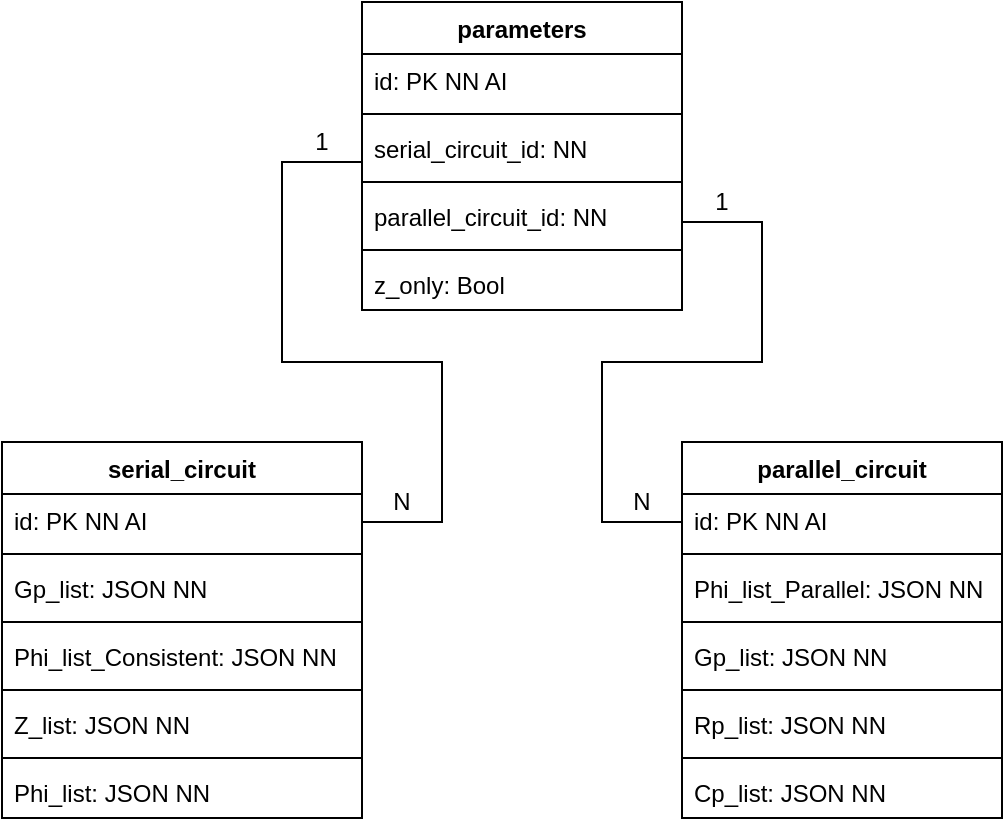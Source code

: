 <mxfile version="21.0.6" type="device"><diagram id="OtYZnX7mGi9Z4rE8U8-V" name="Страница 1"><mxGraphModel dx="956" dy="529" grid="1" gridSize="10" guides="1" tooltips="1" connect="1" arrows="1" fold="1" page="1" pageScale="1" pageWidth="827" pageHeight="1169" math="0" shadow="0"><root><mxCell id="0"/><mxCell id="1" parent="0"/><mxCell id="A6NE80T4TAQlHc2OVtD5-1" value="serial_circuit" style="swimlane;fontStyle=1;align=center;verticalAlign=top;childLayout=stackLayout;horizontal=1;startSize=26;horizontalStack=0;resizeParent=1;resizeParentMax=0;resizeLast=0;collapsible=1;marginBottom=0;whiteSpace=wrap;html=1;" vertex="1" parent="1"><mxGeometry x="140" y="280" width="180" height="188" as="geometry"/></mxCell><mxCell id="A6NE80T4TAQlHc2OVtD5-2" value="id: PK NN AI" style="text;align=left;verticalAlign=top;spacingLeft=4;spacingRight=4;overflow=hidden;rotatable=0;points=[[0,0.5],[1,0.5]];portConstraint=eastwest;whiteSpace=wrap;html=1;" vertex="1" parent="A6NE80T4TAQlHc2OVtD5-1"><mxGeometry y="26" width="180" height="26" as="geometry"/></mxCell><mxCell id="A6NE80T4TAQlHc2OVtD5-3" value="" style="line;strokeWidth=1;align=left;verticalAlign=middle;spacingTop=-1;spacingLeft=3;spacingRight=3;rotatable=0;labelPosition=right;points=[];portConstraint=eastwest;" vertex="1" parent="A6NE80T4TAQlHc2OVtD5-1"><mxGeometry y="52" width="180" height="8" as="geometry"/></mxCell><mxCell id="A6NE80T4TAQlHc2OVtD5-4" value="Gp_list: JSON NN" style="text;align=left;verticalAlign=top;spacingLeft=4;spacingRight=4;overflow=hidden;rotatable=0;points=[[0,0.5],[1,0.5]];portConstraint=eastwest;whiteSpace=wrap;html=1;" vertex="1" parent="A6NE80T4TAQlHc2OVtD5-1"><mxGeometry y="60" width="180" height="26" as="geometry"/></mxCell><mxCell id="A6NE80T4TAQlHc2OVtD5-20" value="" style="line;strokeWidth=1;align=left;verticalAlign=middle;spacingTop=-1;spacingLeft=3;spacingRight=3;rotatable=0;labelPosition=right;points=[];portConstraint=eastwest;" vertex="1" parent="A6NE80T4TAQlHc2OVtD5-1"><mxGeometry y="86" width="180" height="8" as="geometry"/></mxCell><mxCell id="A6NE80T4TAQlHc2OVtD5-28" value="Phi_list_Consistent: JSON&amp;nbsp;NN" style="text;align=left;verticalAlign=top;spacingLeft=4;spacingRight=4;overflow=hidden;rotatable=0;points=[[0,0.5],[1,0.5]];portConstraint=eastwest;whiteSpace=wrap;html=1;" vertex="1" parent="A6NE80T4TAQlHc2OVtD5-1"><mxGeometry y="94" width="180" height="26" as="geometry"/></mxCell><mxCell id="A6NE80T4TAQlHc2OVtD5-22" value="" style="line;strokeWidth=1;align=left;verticalAlign=middle;spacingTop=-1;spacingLeft=3;spacingRight=3;rotatable=0;labelPosition=right;points=[];portConstraint=eastwest;" vertex="1" parent="A6NE80T4TAQlHc2OVtD5-1"><mxGeometry y="120" width="180" height="8" as="geometry"/></mxCell><mxCell id="A6NE80T4TAQlHc2OVtD5-21" value="Z_list: JSON&amp;nbsp;NN" style="text;align=left;verticalAlign=top;spacingLeft=4;spacingRight=4;overflow=hidden;rotatable=0;points=[[0,0.5],[1,0.5]];portConstraint=eastwest;whiteSpace=wrap;html=1;" vertex="1" parent="A6NE80T4TAQlHc2OVtD5-1"><mxGeometry y="128" width="180" height="26" as="geometry"/></mxCell><mxCell id="A6NE80T4TAQlHc2OVtD5-27" value="" style="line;strokeWidth=1;align=left;verticalAlign=middle;spacingTop=-1;spacingLeft=3;spacingRight=3;rotatable=0;labelPosition=right;points=[];portConstraint=eastwest;" vertex="1" parent="A6NE80T4TAQlHc2OVtD5-1"><mxGeometry y="154" width="180" height="8" as="geometry"/></mxCell><mxCell id="A6NE80T4TAQlHc2OVtD5-23" value="Phi_list: JSON&amp;nbsp;NN" style="text;align=left;verticalAlign=top;spacingLeft=4;spacingRight=4;overflow=hidden;rotatable=0;points=[[0,0.5],[1,0.5]];portConstraint=eastwest;whiteSpace=wrap;html=1;" vertex="1" parent="A6NE80T4TAQlHc2OVtD5-1"><mxGeometry y="162" width="180" height="26" as="geometry"/></mxCell><mxCell id="A6NE80T4TAQlHc2OVtD5-29" value="parallel_circuit" style="swimlane;fontStyle=1;align=center;verticalAlign=top;childLayout=stackLayout;horizontal=1;startSize=26;horizontalStack=0;resizeParent=1;resizeParentMax=0;resizeLast=0;collapsible=1;marginBottom=0;whiteSpace=wrap;html=1;" vertex="1" parent="1"><mxGeometry x="480" y="280" width="160" height="188" as="geometry"/></mxCell><mxCell id="A6NE80T4TAQlHc2OVtD5-30" value="id: PK NN AI" style="text;align=left;verticalAlign=top;spacingLeft=4;spacingRight=4;overflow=hidden;rotatable=0;points=[[0,0.5],[1,0.5]];portConstraint=eastwest;whiteSpace=wrap;html=1;" vertex="1" parent="A6NE80T4TAQlHc2OVtD5-29"><mxGeometry y="26" width="160" height="26" as="geometry"/></mxCell><mxCell id="A6NE80T4TAQlHc2OVtD5-31" value="" style="line;strokeWidth=1;align=left;verticalAlign=middle;spacingTop=-1;spacingLeft=3;spacingRight=3;rotatable=0;labelPosition=right;points=[];portConstraint=eastwest;" vertex="1" parent="A6NE80T4TAQlHc2OVtD5-29"><mxGeometry y="52" width="160" height="8" as="geometry"/></mxCell><mxCell id="A6NE80T4TAQlHc2OVtD5-44" value="Phi_list_Parallel: JSON&amp;nbsp;NN" style="text;align=left;verticalAlign=top;spacingLeft=4;spacingRight=4;overflow=hidden;rotatable=0;points=[[0,0.5],[1,0.5]];portConstraint=eastwest;whiteSpace=wrap;html=1;" vertex="1" parent="A6NE80T4TAQlHc2OVtD5-29"><mxGeometry y="60" width="160" height="26" as="geometry"/></mxCell><mxCell id="A6NE80T4TAQlHc2OVtD5-33" value="" style="line;strokeWidth=1;align=left;verticalAlign=middle;spacingTop=-1;spacingLeft=3;spacingRight=3;rotatable=0;labelPosition=right;points=[];portConstraint=eastwest;" vertex="1" parent="A6NE80T4TAQlHc2OVtD5-29"><mxGeometry y="86" width="160" height="8" as="geometry"/></mxCell><mxCell id="A6NE80T4TAQlHc2OVtD5-32" value="Gp_list: JSON NN" style="text;align=left;verticalAlign=top;spacingLeft=4;spacingRight=4;overflow=hidden;rotatable=0;points=[[0,0.5],[1,0.5]];portConstraint=eastwest;whiteSpace=wrap;html=1;" vertex="1" parent="A6NE80T4TAQlHc2OVtD5-29"><mxGeometry y="94" width="160" height="26" as="geometry"/></mxCell><mxCell id="A6NE80T4TAQlHc2OVtD5-35" value="" style="line;strokeWidth=1;align=left;verticalAlign=middle;spacingTop=-1;spacingLeft=3;spacingRight=3;rotatable=0;labelPosition=right;points=[];portConstraint=eastwest;" vertex="1" parent="A6NE80T4TAQlHc2OVtD5-29"><mxGeometry y="120" width="160" height="8" as="geometry"/></mxCell><mxCell id="A6NE80T4TAQlHc2OVtD5-34" value="Rp_list: JSON&amp;nbsp;NN" style="text;align=left;verticalAlign=top;spacingLeft=4;spacingRight=4;overflow=hidden;rotatable=0;points=[[0,0.5],[1,0.5]];portConstraint=eastwest;whiteSpace=wrap;html=1;" vertex="1" parent="A6NE80T4TAQlHc2OVtD5-29"><mxGeometry y="128" width="160" height="26" as="geometry"/></mxCell><mxCell id="A6NE80T4TAQlHc2OVtD5-43" value="" style="line;strokeWidth=1;align=left;verticalAlign=middle;spacingTop=-1;spacingLeft=3;spacingRight=3;rotatable=0;labelPosition=right;points=[];portConstraint=eastwest;" vertex="1" parent="A6NE80T4TAQlHc2OVtD5-29"><mxGeometry y="154" width="160" height="8" as="geometry"/></mxCell><mxCell id="A6NE80T4TAQlHc2OVtD5-36" value="Cp_list: JSON&amp;nbsp;NN" style="text;align=left;verticalAlign=top;spacingLeft=4;spacingRight=4;overflow=hidden;rotatable=0;points=[[0,0.5],[1,0.5]];portConstraint=eastwest;whiteSpace=wrap;html=1;" vertex="1" parent="A6NE80T4TAQlHc2OVtD5-29"><mxGeometry y="162" width="160" height="26" as="geometry"/></mxCell><mxCell id="A6NE80T4TAQlHc2OVtD5-47" value="parameters" style="swimlane;fontStyle=1;align=center;verticalAlign=top;childLayout=stackLayout;horizontal=1;startSize=26;horizontalStack=0;resizeParent=1;resizeParentMax=0;resizeLast=0;collapsible=1;marginBottom=0;whiteSpace=wrap;html=1;" vertex="1" parent="1"><mxGeometry x="320" y="60" width="160" height="154" as="geometry"/></mxCell><mxCell id="A6NE80T4TAQlHc2OVtD5-48" value="id: PK NN AI" style="text;align=left;verticalAlign=top;spacingLeft=4;spacingRight=4;overflow=hidden;rotatable=0;points=[[0,0.5],[1,0.5]];portConstraint=eastwest;whiteSpace=wrap;html=1;" vertex="1" parent="A6NE80T4TAQlHc2OVtD5-47"><mxGeometry y="26" width="160" height="26" as="geometry"/></mxCell><mxCell id="A6NE80T4TAQlHc2OVtD5-49" value="" style="line;strokeWidth=1;align=left;verticalAlign=middle;spacingTop=-1;spacingLeft=3;spacingRight=3;rotatable=0;labelPosition=right;points=[];portConstraint=eastwest;" vertex="1" parent="A6NE80T4TAQlHc2OVtD5-47"><mxGeometry y="52" width="160" height="8" as="geometry"/></mxCell><mxCell id="A6NE80T4TAQlHc2OVtD5-50" value="serial_circuit_id: NN" style="text;align=left;verticalAlign=top;spacingLeft=4;spacingRight=4;overflow=hidden;rotatable=0;points=[[0,0.5],[1,0.5]];portConstraint=eastwest;whiteSpace=wrap;html=1;" vertex="1" parent="A6NE80T4TAQlHc2OVtD5-47"><mxGeometry y="60" width="160" height="26" as="geometry"/></mxCell><mxCell id="A6NE80T4TAQlHc2OVtD5-51" value="" style="line;strokeWidth=1;align=left;verticalAlign=middle;spacingTop=-1;spacingLeft=3;spacingRight=3;rotatable=0;labelPosition=right;points=[];portConstraint=eastwest;" vertex="1" parent="A6NE80T4TAQlHc2OVtD5-47"><mxGeometry y="86" width="160" height="8" as="geometry"/></mxCell><mxCell id="A6NE80T4TAQlHc2OVtD5-52" value="parallel_circuit_id: NN" style="text;align=left;verticalAlign=top;spacingLeft=4;spacingRight=4;overflow=hidden;rotatable=0;points=[[0,0.5],[1,0.5]];portConstraint=eastwest;whiteSpace=wrap;html=1;" vertex="1" parent="A6NE80T4TAQlHc2OVtD5-47"><mxGeometry y="94" width="160" height="26" as="geometry"/></mxCell><mxCell id="A6NE80T4TAQlHc2OVtD5-53" value="" style="line;strokeWidth=1;align=left;verticalAlign=middle;spacingTop=-1;spacingLeft=3;spacingRight=3;rotatable=0;labelPosition=right;points=[];portConstraint=eastwest;" vertex="1" parent="A6NE80T4TAQlHc2OVtD5-47"><mxGeometry y="120" width="160" height="8" as="geometry"/></mxCell><mxCell id="A6NE80T4TAQlHc2OVtD5-54" value="z_only: Bool" style="text;align=left;verticalAlign=top;spacingLeft=4;spacingRight=4;overflow=hidden;rotatable=0;points=[[0,0.5],[1,0.5]];portConstraint=eastwest;whiteSpace=wrap;html=1;" vertex="1" parent="A6NE80T4TAQlHc2OVtD5-47"><mxGeometry y="128" width="160" height="26" as="geometry"/></mxCell><mxCell id="A6NE80T4TAQlHc2OVtD5-55" value="" style="endArrow=none;html=1;rounded=0;" edge="1" parent="1"><mxGeometry width="50" height="50" relative="1" as="geometry"><mxPoint x="480" y="170" as="sourcePoint"/><mxPoint x="480" y="320" as="targetPoint"/><Array as="points"><mxPoint x="520" y="170"/><mxPoint x="520" y="240"/><mxPoint x="440" y="240"/><mxPoint x="440" y="280"/><mxPoint x="440" y="320"/></Array></mxGeometry></mxCell><mxCell id="A6NE80T4TAQlHc2OVtD5-56" value="1" style="text;html=1;align=center;verticalAlign=middle;whiteSpace=wrap;rounded=0;" vertex="1" parent="1"><mxGeometry x="490" y="150" width="20" height="20" as="geometry"/></mxCell><mxCell id="A6NE80T4TAQlHc2OVtD5-57" value="N" style="text;html=1;align=center;verticalAlign=middle;whiteSpace=wrap;rounded=0;" vertex="1" parent="1"><mxGeometry x="450" y="300" width="20" height="20" as="geometry"/></mxCell><mxCell id="A6NE80T4TAQlHc2OVtD5-59" value="" style="endArrow=none;html=1;rounded=0;exitX=1;exitY=0.538;exitDx=0;exitDy=0;entryX=0;entryY=0.769;entryDx=0;entryDy=0;entryPerimeter=0;exitPerimeter=0;" edge="1" parent="1" source="A6NE80T4TAQlHc2OVtD5-2" target="A6NE80T4TAQlHc2OVtD5-50"><mxGeometry width="50" height="50" relative="1" as="geometry"><mxPoint x="250" y="240" as="sourcePoint"/><mxPoint x="310" y="140" as="targetPoint"/><Array as="points"><mxPoint x="360" y="320"/><mxPoint x="360" y="240"/><mxPoint x="280" y="240"/><mxPoint x="280" y="140"/></Array></mxGeometry></mxCell><mxCell id="A6NE80T4TAQlHc2OVtD5-60" value="1" style="text;html=1;align=center;verticalAlign=middle;whiteSpace=wrap;rounded=0;" vertex="1" parent="1"><mxGeometry x="290" y="120" width="20" height="20" as="geometry"/></mxCell><mxCell id="A6NE80T4TAQlHc2OVtD5-61" value="N" style="text;html=1;align=center;verticalAlign=middle;whiteSpace=wrap;rounded=0;" vertex="1" parent="1"><mxGeometry x="330" y="300" width="20" height="20" as="geometry"/></mxCell></root></mxGraphModel></diagram></mxfile>
